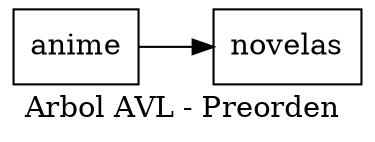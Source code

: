 digraph arbolpreorden {
node [shape = record];
rankdir=LR;
nodo0[label="anime"];
nodo1[label="novelas"];
nodo0->nodo1;
label = "Arbol AVL - Preorden "
}
